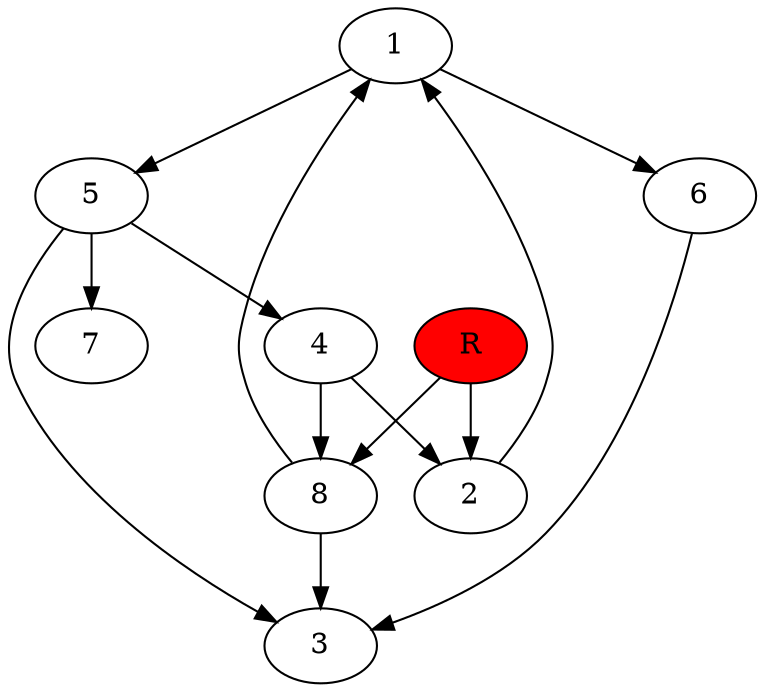 digraph prb60640 {
	1
	2
	3
	4
	5
	6
	7
	8
	R [fillcolor="#ff0000" style=filled]
	1 -> 5
	1 -> 6
	2 -> 1
	4 -> 2
	4 -> 8
	5 -> 3
	5 -> 4
	5 -> 7
	6 -> 3
	8 -> 1
	8 -> 3
	R -> 2
	R -> 8
}
